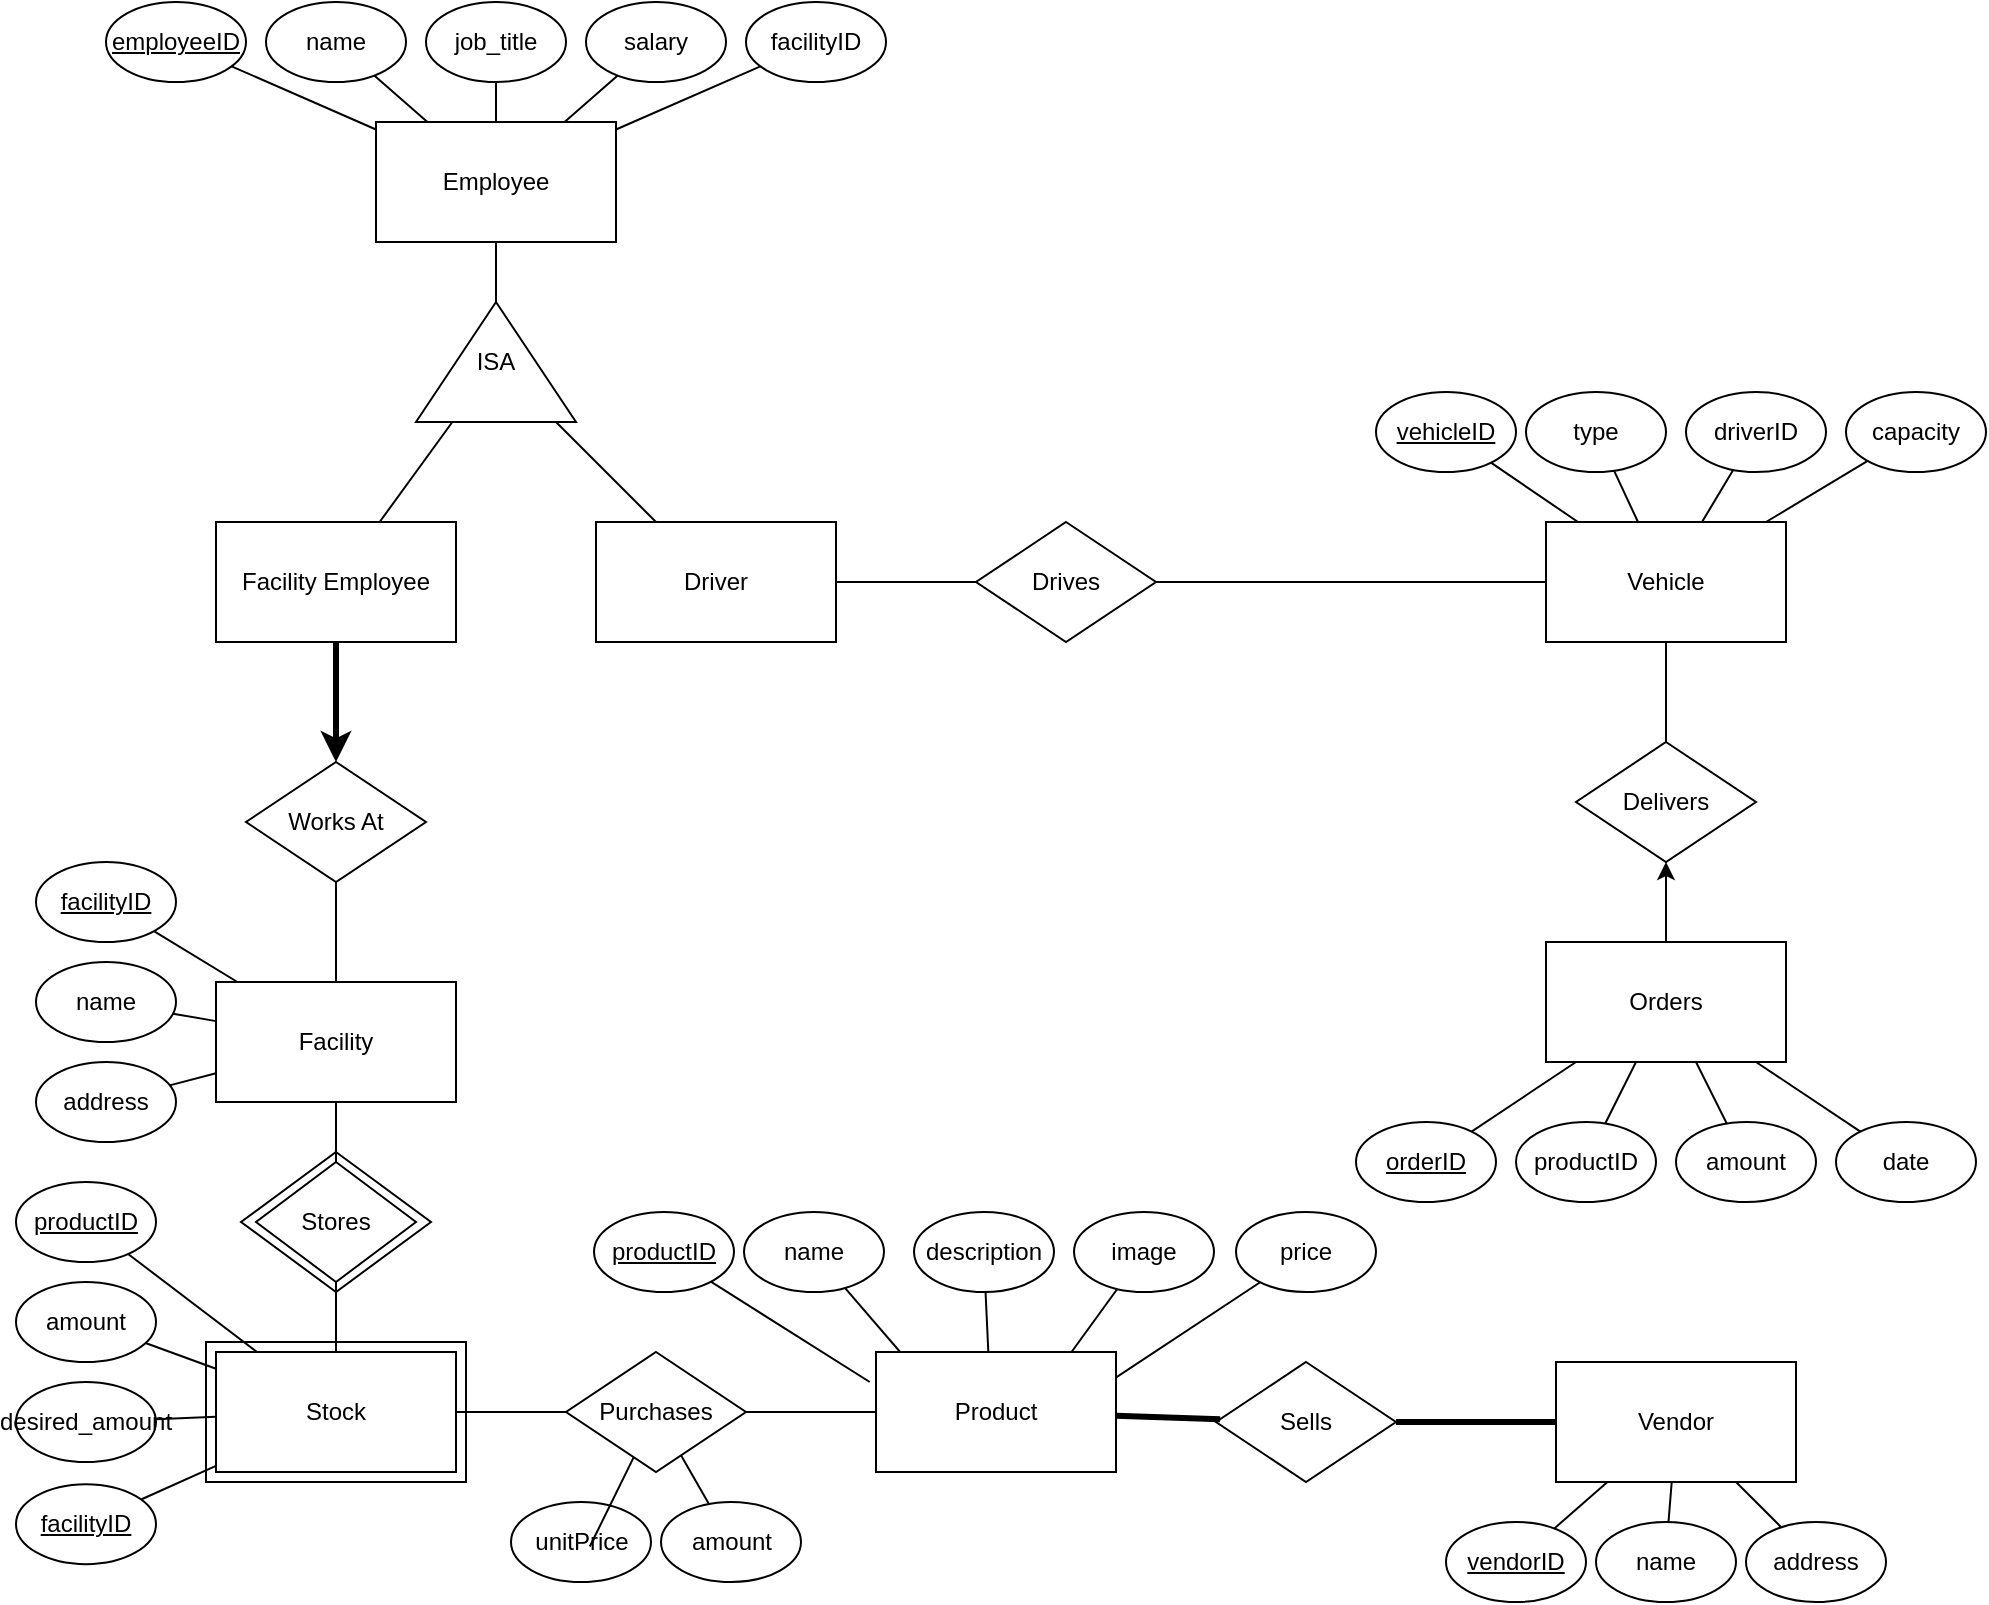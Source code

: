 <mxfile version="22.0.8" type="device">
  <diagram name="Page-1" id="gGvhSPnYBzy_CIl15I6v">
    <mxGraphModel dx="2736" dy="788" grid="1" gridSize="10" guides="1" tooltips="1" connect="1" arrows="1" fold="1" page="1" pageScale="1" pageWidth="850" pageHeight="1100" math="0" shadow="0">
      <root>
        <mxCell id="0" />
        <mxCell id="1" parent="0" />
        <mxCell id="s5vFbVHL-_jGJU9hkJGK-106" value="Stores" style="rhombus;whiteSpace=wrap;html=1;" parent="1" vertex="1">
          <mxGeometry x="42.5" y="595" width="95" height="70" as="geometry" />
        </mxCell>
        <mxCell id="s5vFbVHL-_jGJU9hkJGK-6" value="" style="rounded=0;whiteSpace=wrap;html=1;" parent="1" vertex="1">
          <mxGeometry x="25" y="690" width="130" height="70" as="geometry" />
        </mxCell>
        <mxCell id="s5vFbVHL-_jGJU9hkJGK-1" value="Facility Employee" style="rounded=0;whiteSpace=wrap;html=1;" parent="1" vertex="1">
          <mxGeometry x="30" y="280" width="120" height="60" as="geometry" />
        </mxCell>
        <mxCell id="s5vFbVHL-_jGJU9hkJGK-2" value="Employee" style="rounded=0;whiteSpace=wrap;html=1;" parent="1" vertex="1">
          <mxGeometry x="110" y="80" width="120" height="60" as="geometry" />
        </mxCell>
        <mxCell id="s5vFbVHL-_jGJU9hkJGK-4" value="Stock" style="rounded=0;whiteSpace=wrap;html=1;" parent="1" vertex="1">
          <mxGeometry x="30" y="695" width="120" height="60" as="geometry" />
        </mxCell>
        <mxCell id="s5vFbVHL-_jGJU9hkJGK-5" value="Facility" style="rounded=0;whiteSpace=wrap;html=1;" parent="1" vertex="1">
          <mxGeometry x="30" y="510" width="120" height="60" as="geometry" />
        </mxCell>
        <mxCell id="s5vFbVHL-_jGJU9hkJGK-7" value="Driver" style="rounded=0;whiteSpace=wrap;html=1;" parent="1" vertex="1">
          <mxGeometry x="220" y="280" width="120" height="60" as="geometry" />
        </mxCell>
        <mxCell id="s5vFbVHL-_jGJU9hkJGK-8" value="" style="triangle;whiteSpace=wrap;html=1;rotation=-90;" parent="1" vertex="1">
          <mxGeometry x="140" y="160" width="60" height="80" as="geometry" />
        </mxCell>
        <mxCell id="s5vFbVHL-_jGJU9hkJGK-9" value="ISA" style="text;html=1;strokeColor=none;fillColor=none;align=center;verticalAlign=middle;whiteSpace=wrap;rounded=0;" parent="1" vertex="1">
          <mxGeometry x="140" y="185" width="60" height="30" as="geometry" />
        </mxCell>
        <mxCell id="s5vFbVHL-_jGJU9hkJGK-10" value="" style="endArrow=none;html=1;rounded=0;" parent="1" source="s5vFbVHL-_jGJU9hkJGK-1" target="s5vFbVHL-_jGJU9hkJGK-8" edge="1">
          <mxGeometry width="50" height="50" relative="1" as="geometry">
            <mxPoint x="430" y="290" as="sourcePoint" />
            <mxPoint x="480" y="240" as="targetPoint" />
          </mxGeometry>
        </mxCell>
        <mxCell id="s5vFbVHL-_jGJU9hkJGK-11" value="" style="endArrow=none;html=1;rounded=0;" parent="1" source="s5vFbVHL-_jGJU9hkJGK-7" target="s5vFbVHL-_jGJU9hkJGK-8" edge="1">
          <mxGeometry width="50" height="50" relative="1" as="geometry">
            <mxPoint x="420" y="290" as="sourcePoint" />
            <mxPoint x="470" y="240" as="targetPoint" />
          </mxGeometry>
        </mxCell>
        <mxCell id="s5vFbVHL-_jGJU9hkJGK-12" value="" style="endArrow=none;html=1;rounded=0;" parent="1" source="s5vFbVHL-_jGJU9hkJGK-8" target="s5vFbVHL-_jGJU9hkJGK-2" edge="1">
          <mxGeometry width="50" height="50" relative="1" as="geometry">
            <mxPoint x="430" y="290" as="sourcePoint" />
            <mxPoint x="480" y="240" as="targetPoint" />
          </mxGeometry>
        </mxCell>
        <mxCell id="s5vFbVHL-_jGJU9hkJGK-13" value="Vendor" style="rounded=0;whiteSpace=wrap;html=1;" parent="1" vertex="1">
          <mxGeometry x="700" y="700" width="120" height="60" as="geometry" />
        </mxCell>
        <mxCell id="s5vFbVHL-_jGJU9hkJGK-14" value="Orders" style="rounded=0;whiteSpace=wrap;html=1;" parent="1" vertex="1">
          <mxGeometry x="695" y="490" width="120" height="60" as="geometry" />
        </mxCell>
        <mxCell id="s5vFbVHL-_jGJU9hkJGK-15" value="Vehicle" style="rounded=0;whiteSpace=wrap;html=1;" parent="1" vertex="1">
          <mxGeometry x="695" y="280" width="120" height="60" as="geometry" />
        </mxCell>
        <mxCell id="s5vFbVHL-_jGJU9hkJGK-16" value="Sells" style="rhombus;whiteSpace=wrap;html=1;" parent="1" vertex="1">
          <mxGeometry x="530" y="700" width="90" height="60" as="geometry" />
        </mxCell>
        <mxCell id="s5vFbVHL-_jGJU9hkJGK-17" value="Purchases" style="rhombus;whiteSpace=wrap;html=1;" parent="1" vertex="1">
          <mxGeometry x="205" y="695" width="90" height="60" as="geometry" />
        </mxCell>
        <mxCell id="s5vFbVHL-_jGJU9hkJGK-18" value="Stores" style="rhombus;whiteSpace=wrap;html=1;" parent="1" vertex="1">
          <mxGeometry x="50" y="600" width="80" height="60" as="geometry" />
        </mxCell>
        <mxCell id="s5vFbVHL-_jGJU9hkJGK-19" value="Works At" style="rhombus;whiteSpace=wrap;html=1;" parent="1" vertex="1">
          <mxGeometry x="45" y="400" width="90" height="60" as="geometry" />
        </mxCell>
        <mxCell id="s5vFbVHL-_jGJU9hkJGK-20" value="Delivers" style="rhombus;whiteSpace=wrap;html=1;" parent="1" vertex="1">
          <mxGeometry x="710" y="390" width="90" height="60" as="geometry" />
        </mxCell>
        <mxCell id="s5vFbVHL-_jGJU9hkJGK-21" value="Drives" style="rhombus;whiteSpace=wrap;html=1;" parent="1" vertex="1">
          <mxGeometry x="410" y="280" width="90" height="60" as="geometry" />
        </mxCell>
        <mxCell id="s5vFbVHL-_jGJU9hkJGK-22" value="" style="endArrow=none;html=1;rounded=0;" parent="1" source="s5vFbVHL-_jGJU9hkJGK-18" target="s5vFbVHL-_jGJU9hkJGK-5" edge="1">
          <mxGeometry width="50" height="50" relative="1" as="geometry">
            <mxPoint x="400" y="480" as="sourcePoint" />
            <mxPoint x="450" y="430" as="targetPoint" />
          </mxGeometry>
        </mxCell>
        <mxCell id="s5vFbVHL-_jGJU9hkJGK-23" value="" style="endArrow=none;html=1;rounded=0;" parent="1" source="s5vFbVHL-_jGJU9hkJGK-18" target="s5vFbVHL-_jGJU9hkJGK-4" edge="1">
          <mxGeometry width="50" height="50" relative="1" as="geometry">
            <mxPoint x="400" y="480" as="sourcePoint" />
            <mxPoint x="450" y="430" as="targetPoint" />
          </mxGeometry>
        </mxCell>
        <mxCell id="s5vFbVHL-_jGJU9hkJGK-24" value="" style="endArrow=none;html=1;rounded=0;" parent="1" source="s5vFbVHL-_jGJU9hkJGK-5" target="s5vFbVHL-_jGJU9hkJGK-19" edge="1">
          <mxGeometry width="50" height="50" relative="1" as="geometry">
            <mxPoint x="400" y="560" as="sourcePoint" />
            <mxPoint x="450" y="510" as="targetPoint" />
          </mxGeometry>
        </mxCell>
        <mxCell id="s5vFbVHL-_jGJU9hkJGK-25" value="" style="endArrow=none;html=1;rounded=0;" parent="1" source="s5vFbVHL-_jGJU9hkJGK-17" target="s5vFbVHL-_jGJU9hkJGK-4" edge="1">
          <mxGeometry width="50" height="50" relative="1" as="geometry">
            <mxPoint x="400" y="540" as="sourcePoint" />
            <mxPoint x="450" y="490" as="targetPoint" />
          </mxGeometry>
        </mxCell>
        <mxCell id="s5vFbVHL-_jGJU9hkJGK-26" value="" style="endArrow=none;html=1;rounded=0;" parent="1" source="s5vFbVHL-_jGJU9hkJGK-3" target="s5vFbVHL-_jGJU9hkJGK-17" edge="1">
          <mxGeometry width="50" height="50" relative="1" as="geometry">
            <mxPoint x="395" y="761.08" as="sourcePoint" />
            <mxPoint x="445" y="711.08" as="targetPoint" />
          </mxGeometry>
        </mxCell>
        <mxCell id="s5vFbVHL-_jGJU9hkJGK-27" value="" style="endArrow=none;html=1;rounded=0;strokeWidth=1;" parent="1" source="s5vFbVHL-_jGJU9hkJGK-15" target="s5vFbVHL-_jGJU9hkJGK-20" edge="1">
          <mxGeometry width="50" height="50" relative="1" as="geometry">
            <mxPoint x="515" y="560" as="sourcePoint" />
            <mxPoint x="555" y="450" as="targetPoint" />
          </mxGeometry>
        </mxCell>
        <mxCell id="s5vFbVHL-_jGJU9hkJGK-30" value="" style="endArrow=none;html=1;rounded=0;strokeWidth=3;" parent="1" source="s5vFbVHL-_jGJU9hkJGK-16" target="s5vFbVHL-_jGJU9hkJGK-13" edge="1">
          <mxGeometry width="50" height="50" relative="1" as="geometry">
            <mxPoint x="415" y="951.08" as="sourcePoint" />
            <mxPoint x="455" y="741.08" as="targetPoint" />
          </mxGeometry>
        </mxCell>
        <mxCell id="s5vFbVHL-_jGJU9hkJGK-31" value="" style="endArrow=none;html=1;rounded=0;strokeWidth=3;" parent="1" source="s5vFbVHL-_jGJU9hkJGK-3" target="s5vFbVHL-_jGJU9hkJGK-16" edge="1">
          <mxGeometry width="50" height="50" relative="1" as="geometry">
            <mxPoint x="425" y="791.08" as="sourcePoint" />
            <mxPoint x="465" y="681.08" as="targetPoint" />
          </mxGeometry>
        </mxCell>
        <mxCell id="s5vFbVHL-_jGJU9hkJGK-33" value="" style="endArrow=classic;html=1;rounded=0;" parent="1" source="s5vFbVHL-_jGJU9hkJGK-14" target="s5vFbVHL-_jGJU9hkJGK-20" edge="1">
          <mxGeometry width="50" height="50" relative="1" as="geometry">
            <mxPoint x="395" y="470" as="sourcePoint" />
            <mxPoint x="445" y="420" as="targetPoint" />
          </mxGeometry>
        </mxCell>
        <mxCell id="s5vFbVHL-_jGJU9hkJGK-34" value="" style="endArrow=none;html=1;rounded=0;" parent="1" source="s5vFbVHL-_jGJU9hkJGK-21" target="s5vFbVHL-_jGJU9hkJGK-15" edge="1">
          <mxGeometry width="50" height="50" relative="1" as="geometry">
            <mxPoint x="280" y="470" as="sourcePoint" />
            <mxPoint x="330" y="420" as="targetPoint" />
          </mxGeometry>
        </mxCell>
        <mxCell id="s5vFbVHL-_jGJU9hkJGK-35" value="" style="endArrow=classic;html=1;rounded=0;strokeWidth=3;" parent="1" source="s5vFbVHL-_jGJU9hkJGK-1" target="s5vFbVHL-_jGJU9hkJGK-19" edge="1">
          <mxGeometry width="50" height="50" relative="1" as="geometry">
            <mxPoint x="280" y="410" as="sourcePoint" />
            <mxPoint x="330" y="360" as="targetPoint" />
          </mxGeometry>
        </mxCell>
        <mxCell id="s5vFbVHL-_jGJU9hkJGK-36" value="&lt;u&gt;employeeID&lt;/u&gt;" style="ellipse;whiteSpace=wrap;html=1;" parent="1" vertex="1">
          <mxGeometry x="-25" y="20" width="70" height="40" as="geometry" />
        </mxCell>
        <mxCell id="s5vFbVHL-_jGJU9hkJGK-38" value="facilityID" style="ellipse;whiteSpace=wrap;html=1;" parent="1" vertex="1">
          <mxGeometry x="295" y="20" width="70" height="40" as="geometry" />
        </mxCell>
        <mxCell id="s5vFbVHL-_jGJU9hkJGK-39" value="salary" style="ellipse;whiteSpace=wrap;html=1;" parent="1" vertex="1">
          <mxGeometry x="215" y="20" width="70" height="40" as="geometry" />
        </mxCell>
        <mxCell id="s5vFbVHL-_jGJU9hkJGK-40" value="job_title" style="ellipse;whiteSpace=wrap;html=1;" parent="1" vertex="1">
          <mxGeometry x="135" y="20" width="70" height="40" as="geometry" />
        </mxCell>
        <mxCell id="s5vFbVHL-_jGJU9hkJGK-41" value="name" style="ellipse;whiteSpace=wrap;html=1;" parent="1" vertex="1">
          <mxGeometry x="55" y="20" width="70" height="40" as="geometry" />
        </mxCell>
        <mxCell id="s5vFbVHL-_jGJU9hkJGK-43" value="" style="endArrow=none;html=1;rounded=0;" parent="1" source="s5vFbVHL-_jGJU9hkJGK-2" target="s5vFbVHL-_jGJU9hkJGK-38" edge="1">
          <mxGeometry width="50" height="50" relative="1" as="geometry">
            <mxPoint x="280" y="290" as="sourcePoint" />
            <mxPoint x="330" y="240" as="targetPoint" />
          </mxGeometry>
        </mxCell>
        <mxCell id="s5vFbVHL-_jGJU9hkJGK-44" value="" style="endArrow=none;html=1;rounded=0;" parent="1" source="s5vFbVHL-_jGJU9hkJGK-2" target="s5vFbVHL-_jGJU9hkJGK-39" edge="1">
          <mxGeometry width="50" height="50" relative="1" as="geometry">
            <mxPoint x="280" y="290" as="sourcePoint" />
            <mxPoint x="330" y="240" as="targetPoint" />
          </mxGeometry>
        </mxCell>
        <mxCell id="s5vFbVHL-_jGJU9hkJGK-45" value="" style="endArrow=none;html=1;rounded=0;" parent="1" source="s5vFbVHL-_jGJU9hkJGK-2" target="s5vFbVHL-_jGJU9hkJGK-40" edge="1">
          <mxGeometry width="50" height="50" relative="1" as="geometry">
            <mxPoint x="280" y="290" as="sourcePoint" />
            <mxPoint x="330" y="240" as="targetPoint" />
          </mxGeometry>
        </mxCell>
        <mxCell id="s5vFbVHL-_jGJU9hkJGK-46" value="" style="endArrow=none;html=1;rounded=0;" parent="1" source="s5vFbVHL-_jGJU9hkJGK-2" target="s5vFbVHL-_jGJU9hkJGK-41" edge="1">
          <mxGeometry width="50" height="50" relative="1" as="geometry">
            <mxPoint x="280" y="290" as="sourcePoint" />
            <mxPoint x="330" y="240" as="targetPoint" />
          </mxGeometry>
        </mxCell>
        <mxCell id="s5vFbVHL-_jGJU9hkJGK-47" value="" style="endArrow=none;html=1;rounded=0;" parent="1" source="s5vFbVHL-_jGJU9hkJGK-2" target="s5vFbVHL-_jGJU9hkJGK-36" edge="1">
          <mxGeometry width="50" height="50" relative="1" as="geometry">
            <mxPoint x="280" y="290" as="sourcePoint" />
            <mxPoint x="330" y="240" as="targetPoint" />
          </mxGeometry>
        </mxCell>
        <mxCell id="s5vFbVHL-_jGJU9hkJGK-49" value="address" style="ellipse;whiteSpace=wrap;html=1;" parent="1" vertex="1">
          <mxGeometry x="-60" y="550" width="70" height="40" as="geometry" />
        </mxCell>
        <mxCell id="s5vFbVHL-_jGJU9hkJGK-50" value="name" style="ellipse;whiteSpace=wrap;html=1;" parent="1" vertex="1">
          <mxGeometry x="-60" y="500" width="70" height="40" as="geometry" />
        </mxCell>
        <mxCell id="s5vFbVHL-_jGJU9hkJGK-51" value="&lt;u&gt;facilityID&lt;/u&gt;" style="ellipse;whiteSpace=wrap;html=1;" parent="1" vertex="1">
          <mxGeometry x="-60" y="450" width="70" height="40" as="geometry" />
        </mxCell>
        <mxCell id="s5vFbVHL-_jGJU9hkJGK-53" value="" style="endArrow=none;html=1;rounded=0;" parent="1" source="s5vFbVHL-_jGJU9hkJGK-5" target="s5vFbVHL-_jGJU9hkJGK-49" edge="1">
          <mxGeometry width="50" height="50" relative="1" as="geometry">
            <mxPoint x="280" y="510" as="sourcePoint" />
            <mxPoint x="330" y="460" as="targetPoint" />
          </mxGeometry>
        </mxCell>
        <mxCell id="s5vFbVHL-_jGJU9hkJGK-54" value="" style="endArrow=none;html=1;rounded=0;" parent="1" source="s5vFbVHL-_jGJU9hkJGK-5" target="s5vFbVHL-_jGJU9hkJGK-50" edge="1">
          <mxGeometry width="50" height="50" relative="1" as="geometry">
            <mxPoint x="280" y="510" as="sourcePoint" />
            <mxPoint x="330" y="460" as="targetPoint" />
          </mxGeometry>
        </mxCell>
        <mxCell id="s5vFbVHL-_jGJU9hkJGK-55" value="" style="endArrow=none;html=1;rounded=0;" parent="1" source="s5vFbVHL-_jGJU9hkJGK-5" target="s5vFbVHL-_jGJU9hkJGK-51" edge="1">
          <mxGeometry width="50" height="50" relative="1" as="geometry">
            <mxPoint x="280" y="510" as="sourcePoint" />
            <mxPoint x="330" y="460" as="targetPoint" />
          </mxGeometry>
        </mxCell>
        <mxCell id="s5vFbVHL-_jGJU9hkJGK-56" value="amount" style="ellipse;whiteSpace=wrap;html=1;" parent="1" vertex="1">
          <mxGeometry x="-70" y="660" width="70" height="40" as="geometry" />
        </mxCell>
        <mxCell id="s5vFbVHL-_jGJU9hkJGK-57" value="&lt;u&gt;facilityID&lt;/u&gt;" style="ellipse;whiteSpace=wrap;html=1;" parent="1" vertex="1">
          <mxGeometry x="-70" y="761.08" width="70" height="40" as="geometry" />
        </mxCell>
        <mxCell id="s5vFbVHL-_jGJU9hkJGK-58" value="desired_amount" style="ellipse;whiteSpace=wrap;html=1;" parent="1" vertex="1">
          <mxGeometry x="-70" y="710" width="70" height="40" as="geometry" />
        </mxCell>
        <mxCell id="s5vFbVHL-_jGJU9hkJGK-59" value="&lt;u&gt;productID&lt;/u&gt;" style="ellipse;whiteSpace=wrap;html=1;" parent="1" vertex="1">
          <mxGeometry x="-70" y="610" width="70" height="40" as="geometry" />
        </mxCell>
        <mxCell id="s5vFbVHL-_jGJU9hkJGK-60" value="" style="endArrow=none;html=1;rounded=0;" parent="1" source="s5vFbVHL-_jGJU9hkJGK-4" target="s5vFbVHL-_jGJU9hkJGK-57" edge="1">
          <mxGeometry width="50" height="50" relative="1" as="geometry">
            <mxPoint x="280" y="660" as="sourcePoint" />
            <mxPoint x="330" y="610" as="targetPoint" />
          </mxGeometry>
        </mxCell>
        <mxCell id="s5vFbVHL-_jGJU9hkJGK-61" value="" style="endArrow=none;html=1;rounded=0;" parent="1" source="s5vFbVHL-_jGJU9hkJGK-58" target="s5vFbVHL-_jGJU9hkJGK-4" edge="1">
          <mxGeometry width="50" height="50" relative="1" as="geometry">
            <mxPoint x="280" y="660" as="sourcePoint" />
            <mxPoint x="330" y="610" as="targetPoint" />
          </mxGeometry>
        </mxCell>
        <mxCell id="s5vFbVHL-_jGJU9hkJGK-62" value="" style="endArrow=none;html=1;rounded=0;" parent="1" source="s5vFbVHL-_jGJU9hkJGK-56" target="s5vFbVHL-_jGJU9hkJGK-4" edge="1">
          <mxGeometry width="50" height="50" relative="1" as="geometry">
            <mxPoint x="280" y="660" as="sourcePoint" />
            <mxPoint x="330" y="610" as="targetPoint" />
          </mxGeometry>
        </mxCell>
        <mxCell id="s5vFbVHL-_jGJU9hkJGK-63" value="" style="endArrow=none;html=1;rounded=0;" parent="1" source="s5vFbVHL-_jGJU9hkJGK-59" target="s5vFbVHL-_jGJU9hkJGK-4" edge="1">
          <mxGeometry width="50" height="50" relative="1" as="geometry">
            <mxPoint x="280" y="660" as="sourcePoint" />
            <mxPoint x="330" y="610" as="targetPoint" />
          </mxGeometry>
        </mxCell>
        <mxCell id="s5vFbVHL-_jGJU9hkJGK-64" value="capacity" style="ellipse;whiteSpace=wrap;html=1;" parent="1" vertex="1">
          <mxGeometry x="845" y="215" width="70" height="40" as="geometry" />
        </mxCell>
        <mxCell id="s5vFbVHL-_jGJU9hkJGK-65" value="driverID" style="ellipse;whiteSpace=wrap;html=1;" parent="1" vertex="1">
          <mxGeometry x="765" y="215" width="70" height="40" as="geometry" />
        </mxCell>
        <mxCell id="s5vFbVHL-_jGJU9hkJGK-66" value="type" style="ellipse;whiteSpace=wrap;html=1;" parent="1" vertex="1">
          <mxGeometry x="685" y="215" width="70" height="40" as="geometry" />
        </mxCell>
        <mxCell id="s5vFbVHL-_jGJU9hkJGK-67" value="&lt;u&gt;vehicleID&lt;/u&gt;" style="ellipse;whiteSpace=wrap;html=1;" parent="1" vertex="1">
          <mxGeometry x="610" y="215" width="70" height="40" as="geometry" />
        </mxCell>
        <mxCell id="s5vFbVHL-_jGJU9hkJGK-68" value="" style="endArrow=none;html=1;rounded=0;" parent="1" source="s5vFbVHL-_jGJU9hkJGK-15" target="s5vFbVHL-_jGJU9hkJGK-64" edge="1">
          <mxGeometry width="50" height="50" relative="1" as="geometry">
            <mxPoint x="345" y="350" as="sourcePoint" />
            <mxPoint x="395" y="300" as="targetPoint" />
          </mxGeometry>
        </mxCell>
        <mxCell id="s5vFbVHL-_jGJU9hkJGK-69" value="" style="endArrow=none;html=1;rounded=0;" parent="1" source="s5vFbVHL-_jGJU9hkJGK-15" target="s5vFbVHL-_jGJU9hkJGK-65" edge="1">
          <mxGeometry width="50" height="50" relative="1" as="geometry">
            <mxPoint x="345" y="350" as="sourcePoint" />
            <mxPoint x="395" y="300" as="targetPoint" />
          </mxGeometry>
        </mxCell>
        <mxCell id="s5vFbVHL-_jGJU9hkJGK-70" value="" style="endArrow=none;html=1;rounded=0;" parent="1" source="s5vFbVHL-_jGJU9hkJGK-15" target="s5vFbVHL-_jGJU9hkJGK-66" edge="1">
          <mxGeometry width="50" height="50" relative="1" as="geometry">
            <mxPoint x="345" y="350" as="sourcePoint" />
            <mxPoint x="395" y="300" as="targetPoint" />
          </mxGeometry>
        </mxCell>
        <mxCell id="s5vFbVHL-_jGJU9hkJGK-71" value="" style="endArrow=none;html=1;rounded=0;" parent="1" source="s5vFbVHL-_jGJU9hkJGK-15" target="s5vFbVHL-_jGJU9hkJGK-67" edge="1">
          <mxGeometry width="50" height="50" relative="1" as="geometry">
            <mxPoint x="345" y="350" as="sourcePoint" />
            <mxPoint x="663.065" y="250.043" as="targetPoint" />
          </mxGeometry>
        </mxCell>
        <mxCell id="s5vFbVHL-_jGJU9hkJGK-72" value="address" style="ellipse;whiteSpace=wrap;html=1;" parent="1" vertex="1">
          <mxGeometry x="795" y="780.0" width="70" height="40" as="geometry" />
        </mxCell>
        <mxCell id="s5vFbVHL-_jGJU9hkJGK-73" value="name" style="ellipse;whiteSpace=wrap;html=1;" parent="1" vertex="1">
          <mxGeometry x="720" y="780.0" width="70" height="40" as="geometry" />
        </mxCell>
        <mxCell id="s5vFbVHL-_jGJU9hkJGK-74" value="&lt;u&gt;vendorID&lt;/u&gt;" style="ellipse;whiteSpace=wrap;html=1;" parent="1" vertex="1">
          <mxGeometry x="645" y="780.0" width="70" height="40" as="geometry" />
        </mxCell>
        <mxCell id="s5vFbVHL-_jGJU9hkJGK-75" value="" style="endArrow=none;html=1;rounded=0;" parent="1" source="s5vFbVHL-_jGJU9hkJGK-13" target="s5vFbVHL-_jGJU9hkJGK-72" edge="1">
          <mxGeometry width="50" height="50" relative="1" as="geometry">
            <mxPoint x="275" y="951.08" as="sourcePoint" />
            <mxPoint x="325" y="901.08" as="targetPoint" />
          </mxGeometry>
        </mxCell>
        <mxCell id="s5vFbVHL-_jGJU9hkJGK-76" value="" style="endArrow=none;html=1;rounded=0;" parent="1" source="s5vFbVHL-_jGJU9hkJGK-73" target="s5vFbVHL-_jGJU9hkJGK-13" edge="1">
          <mxGeometry width="50" height="50" relative="1" as="geometry">
            <mxPoint x="275" y="951.08" as="sourcePoint" />
            <mxPoint x="325" y="901.08" as="targetPoint" />
          </mxGeometry>
        </mxCell>
        <mxCell id="s5vFbVHL-_jGJU9hkJGK-77" value="" style="endArrow=none;html=1;rounded=0;" parent="1" source="s5vFbVHL-_jGJU9hkJGK-13" target="s5vFbVHL-_jGJU9hkJGK-74" edge="1">
          <mxGeometry width="50" height="50" relative="1" as="geometry">
            <mxPoint x="275" y="951.08" as="sourcePoint" />
            <mxPoint x="325" y="901.08" as="targetPoint" />
          </mxGeometry>
        </mxCell>
        <mxCell id="s5vFbVHL-_jGJU9hkJGK-78" value="image" style="ellipse;whiteSpace=wrap;html=1;" parent="1" vertex="1">
          <mxGeometry x="459" y="625" width="70" height="40" as="geometry" />
        </mxCell>
        <mxCell id="s5vFbVHL-_jGJU9hkJGK-79" value="description" style="ellipse;whiteSpace=wrap;html=1;" parent="1" vertex="1">
          <mxGeometry x="379" y="625" width="70" height="40" as="geometry" />
        </mxCell>
        <mxCell id="s5vFbVHL-_jGJU9hkJGK-80" value="name" style="ellipse;whiteSpace=wrap;html=1;" parent="1" vertex="1">
          <mxGeometry x="294" y="625" width="70" height="40" as="geometry" />
        </mxCell>
        <mxCell id="s5vFbVHL-_jGJU9hkJGK-82" value="&lt;u&gt;productID&lt;/u&gt;" style="ellipse;whiteSpace=wrap;html=1;" parent="1" vertex="1">
          <mxGeometry x="219" y="625" width="70" height="40" as="geometry" />
        </mxCell>
        <mxCell id="s5vFbVHL-_jGJU9hkJGK-84" value="" style="endArrow=none;html=1;rounded=0;" parent="1" target="s5vFbVHL-_jGJU9hkJGK-80" edge="1">
          <mxGeometry width="50" height="50" relative="1" as="geometry">
            <mxPoint x="385" y="710" as="sourcePoint" />
            <mxPoint x="325" y="660" as="targetPoint" />
          </mxGeometry>
        </mxCell>
        <mxCell id="s5vFbVHL-_jGJU9hkJGK-85" value="" style="endArrow=none;html=1;rounded=0;" parent="1" source="s5vFbVHL-_jGJU9hkJGK-79" edge="1">
          <mxGeometry width="50" height="50" relative="1" as="geometry">
            <mxPoint x="275" y="710" as="sourcePoint" />
            <mxPoint x="416.875" y="710" as="targetPoint" />
          </mxGeometry>
        </mxCell>
        <mxCell id="s5vFbVHL-_jGJU9hkJGK-86" value="" style="endArrow=none;html=1;rounded=0;" parent="1" target="s5vFbVHL-_jGJU9hkJGK-78" edge="1">
          <mxGeometry width="50" height="50" relative="1" as="geometry">
            <mxPoint x="446.875" y="710" as="sourcePoint" />
            <mxPoint x="325" y="660" as="targetPoint" />
          </mxGeometry>
        </mxCell>
        <mxCell id="s5vFbVHL-_jGJU9hkJGK-87" value="" style="endArrow=none;html=1;rounded=0;" parent="1" target="s5vFbVHL-_jGJU9hkJGK-82" edge="1">
          <mxGeometry width="50" height="50" relative="1" as="geometry">
            <mxPoint x="356.875" y="710" as="sourcePoint" />
            <mxPoint x="325" y="660" as="targetPoint" />
          </mxGeometry>
        </mxCell>
        <mxCell id="s5vFbVHL-_jGJU9hkJGK-92" value="amount" style="ellipse;whiteSpace=wrap;html=1;" parent="1" vertex="1">
          <mxGeometry x="760" y="580" width="70" height="40" as="geometry" />
        </mxCell>
        <mxCell id="s5vFbVHL-_jGJU9hkJGK-93" value="productID" style="ellipse;whiteSpace=wrap;html=1;" parent="1" vertex="1">
          <mxGeometry x="680" y="580" width="70" height="40" as="geometry" />
        </mxCell>
        <mxCell id="s5vFbVHL-_jGJU9hkJGK-94" value="&lt;u&gt;orderID&lt;/u&gt;" style="ellipse;whiteSpace=wrap;html=1;" parent="1" vertex="1">
          <mxGeometry x="600" y="580" width="70" height="40" as="geometry" />
        </mxCell>
        <mxCell id="s5vFbVHL-_jGJU9hkJGK-95" value="" style="endArrow=none;html=1;rounded=0;" parent="1" source="s5vFbVHL-_jGJU9hkJGK-14" target="s5vFbVHL-_jGJU9hkJGK-92" edge="1">
          <mxGeometry width="50" height="50" relative="1" as="geometry">
            <mxPoint x="280" y="620" as="sourcePoint" />
            <mxPoint x="330" y="570" as="targetPoint" />
          </mxGeometry>
        </mxCell>
        <mxCell id="s5vFbVHL-_jGJU9hkJGK-96" value="" style="endArrow=none;html=1;rounded=0;" parent="1" source="s5vFbVHL-_jGJU9hkJGK-14" target="s5vFbVHL-_jGJU9hkJGK-93" edge="1">
          <mxGeometry width="50" height="50" relative="1" as="geometry">
            <mxPoint x="280" y="620" as="sourcePoint" />
            <mxPoint x="330" y="570" as="targetPoint" />
          </mxGeometry>
        </mxCell>
        <mxCell id="s5vFbVHL-_jGJU9hkJGK-97" value="" style="endArrow=none;html=1;rounded=0;" parent="1" source="s5vFbVHL-_jGJU9hkJGK-14" target="s5vFbVHL-_jGJU9hkJGK-94" edge="1">
          <mxGeometry width="50" height="50" relative="1" as="geometry">
            <mxPoint x="280" y="620" as="sourcePoint" />
            <mxPoint x="330" y="570" as="targetPoint" />
          </mxGeometry>
        </mxCell>
        <mxCell id="s5vFbVHL-_jGJU9hkJGK-98" value="price" style="ellipse;whiteSpace=wrap;html=1;" parent="1" vertex="1">
          <mxGeometry x="540" y="625" width="70" height="40" as="geometry" />
        </mxCell>
        <mxCell id="s5vFbVHL-_jGJU9hkJGK-99" value="" style="endArrow=none;html=1;rounded=0;" parent="1" target="s5vFbVHL-_jGJU9hkJGK-98" edge="1">
          <mxGeometry width="50" height="50" relative="1" as="geometry">
            <mxPoint x="475" y="711.084" as="sourcePoint" />
            <mxPoint x="489" y="850" as="targetPoint" />
          </mxGeometry>
        </mxCell>
        <mxCell id="s5vFbVHL-_jGJU9hkJGK-100" value="unitPrice" style="ellipse;whiteSpace=wrap;html=1;" parent="1" vertex="1">
          <mxGeometry x="177.5" y="770" width="70" height="40" as="geometry" />
        </mxCell>
        <mxCell id="s5vFbVHL-_jGJU9hkJGK-101" value="amount" style="ellipse;whiteSpace=wrap;html=1;" parent="1" vertex="1">
          <mxGeometry x="252.5" y="770" width="70" height="40" as="geometry" />
        </mxCell>
        <mxCell id="s5vFbVHL-_jGJU9hkJGK-102" value="" style="endArrow=none;html=1;rounded=0;" parent="1" source="s5vFbVHL-_jGJU9hkJGK-101" target="s5vFbVHL-_jGJU9hkJGK-17" edge="1">
          <mxGeometry width="50" height="50" relative="1" as="geometry">
            <mxPoint x="195" y="821.08" as="sourcePoint" />
            <mxPoint x="245" y="771.08" as="targetPoint" />
          </mxGeometry>
        </mxCell>
        <mxCell id="s5vFbVHL-_jGJU9hkJGK-103" value="" style="endArrow=none;html=1;rounded=0;" parent="1" target="s5vFbVHL-_jGJU9hkJGK-17" edge="1">
          <mxGeometry width="50" height="50" relative="1" as="geometry">
            <mxPoint x="216.899" y="792.271" as="sourcePoint" />
            <mxPoint x="245" y="771.08" as="targetPoint" />
          </mxGeometry>
        </mxCell>
        <mxCell id="s5vFbVHL-_jGJU9hkJGK-107" value="" style="endArrow=none;html=1;rounded=0;entryX=0;entryY=0.5;entryDx=0;entryDy=0;" parent="1" source="s5vFbVHL-_jGJU9hkJGK-7" target="s5vFbVHL-_jGJU9hkJGK-21" edge="1">
          <mxGeometry width="50" height="50" relative="1" as="geometry">
            <mxPoint x="280" y="550" as="sourcePoint" />
            <mxPoint x="330" y="500" as="targetPoint" />
          </mxGeometry>
        </mxCell>
        <mxCell id="a97MQJUS3w_ULyp24ZcE-1" value="date" style="ellipse;whiteSpace=wrap;html=1;" vertex="1" parent="1">
          <mxGeometry x="840" y="580" width="70" height="40" as="geometry" />
        </mxCell>
        <mxCell id="a97MQJUS3w_ULyp24ZcE-2" value="" style="endArrow=none;html=1;rounded=0;" edge="1" parent="1" source="s5vFbVHL-_jGJU9hkJGK-14" target="a97MQJUS3w_ULyp24ZcE-1">
          <mxGeometry width="50" height="50" relative="1" as="geometry">
            <mxPoint x="370" y="500" as="sourcePoint" />
            <mxPoint x="420" y="450" as="targetPoint" />
          </mxGeometry>
        </mxCell>
        <mxCell id="s5vFbVHL-_jGJU9hkJGK-3" value="Product" style="rounded=0;whiteSpace=wrap;html=1;" parent="1" vertex="1">
          <mxGeometry x="360" y="695" width="120" height="60" as="geometry" />
        </mxCell>
      </root>
    </mxGraphModel>
  </diagram>
</mxfile>
